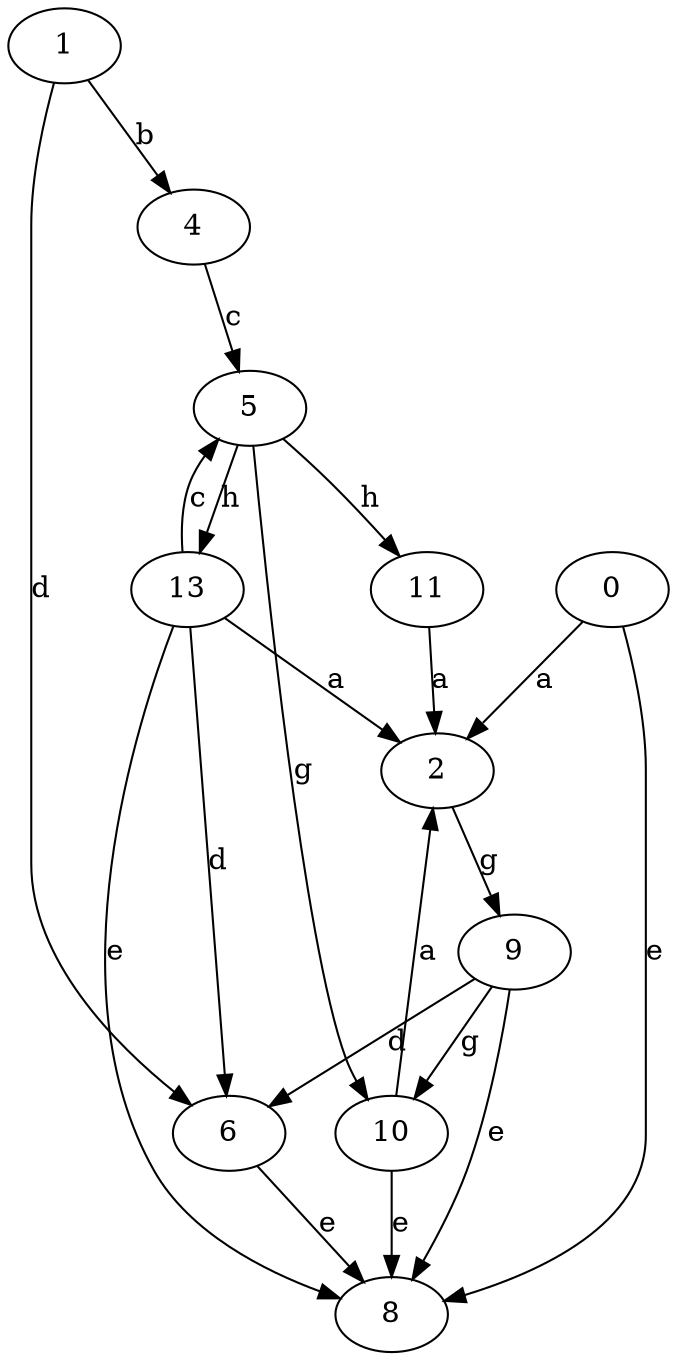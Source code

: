 strict digraph  {
2;
4;
5;
6;
8;
9;
10;
0;
11;
1;
13;
2 -> 9  [label=g];
4 -> 5  [label=c];
5 -> 10  [label=g];
5 -> 11  [label=h];
5 -> 13  [label=h];
6 -> 8  [label=e];
9 -> 6  [label=d];
9 -> 8  [label=e];
9 -> 10  [label=g];
10 -> 2  [label=a];
10 -> 8  [label=e];
0 -> 2  [label=a];
0 -> 8  [label=e];
11 -> 2  [label=a];
1 -> 4  [label=b];
1 -> 6  [label=d];
13 -> 2  [label=a];
13 -> 5  [label=c];
13 -> 6  [label=d];
13 -> 8  [label=e];
}
